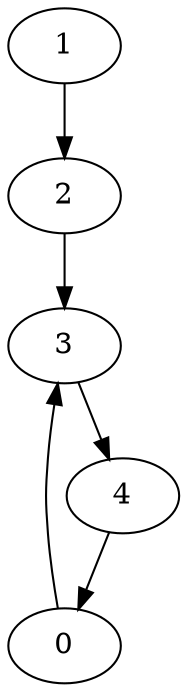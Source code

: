 digraph {
    1;
    4;
    0;
    3;
    2;
    0 -> 3;
    1 -> 2;
    4 -> 0;
    2 -> 3;
    3 -> 4;
}